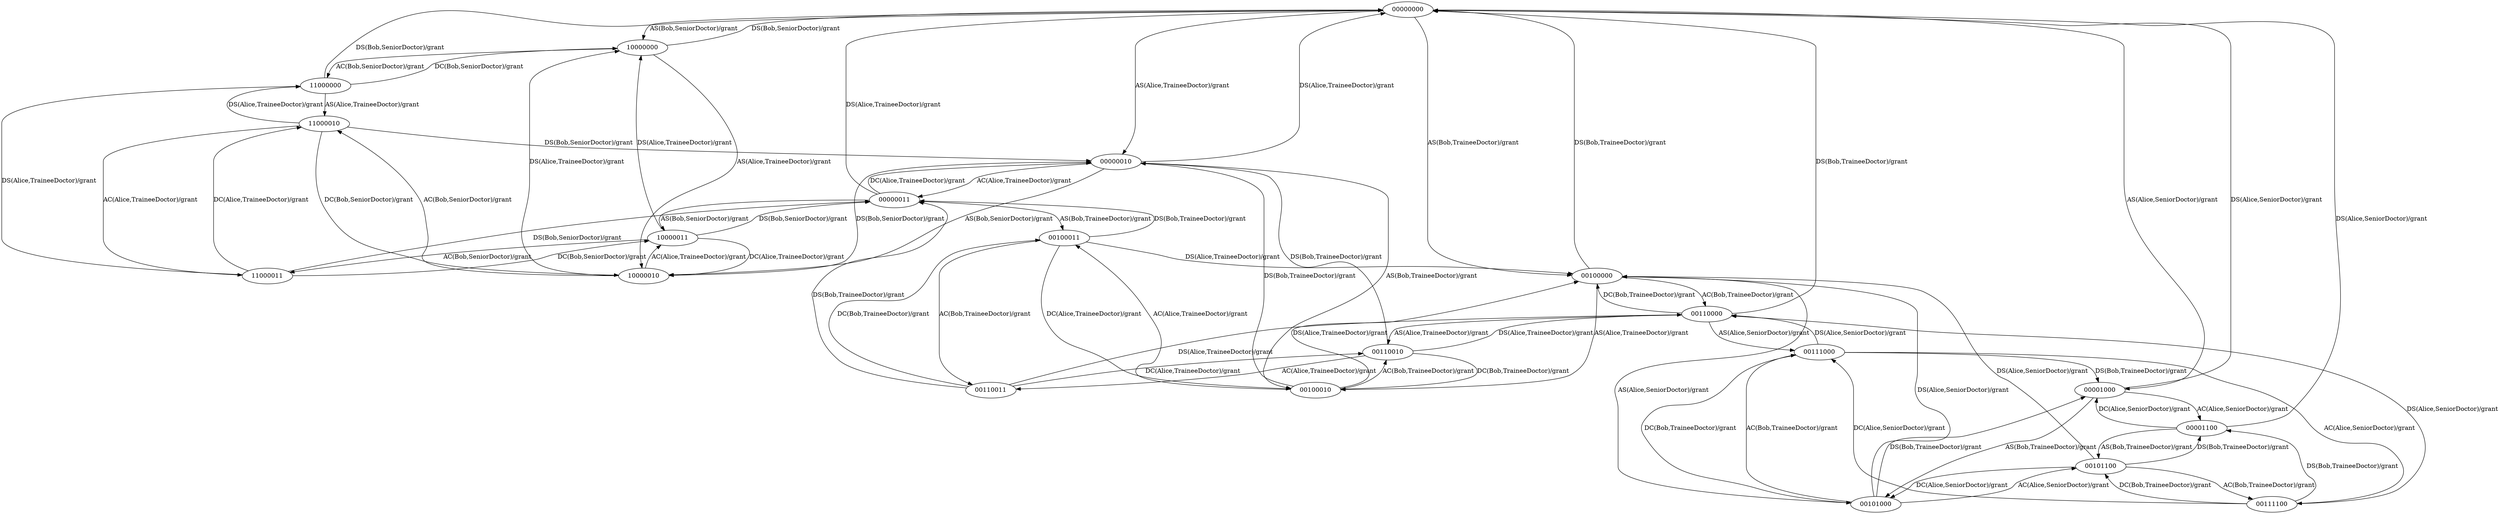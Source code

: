 digraph rbac2Fsm {
  00000000 -> 10000000 [ label ="AS(Bob,SeniorDoctor)/grant"];
  00000000 -> 00001000 [ label ="AS(Alice,SeniorDoctor)/grant"];
  00000000 -> 00100000 [ label ="AS(Bob,TraineeDoctor)/grant"];
  00000000 -> 00000010 [ label ="AS(Alice,TraineeDoctor)/grant"];
  10000000 -> 00000000 [ label ="DS(Bob,SeniorDoctor)/grant"];
  00000010 -> 10000010 [ label ="AS(Bob,SeniorDoctor)/grant"];
  10000000 -> 11000000 [ label ="AC(Bob,SeniorDoctor)/grant"];
  00100000 -> 00101000 [ label ="AS(Alice,SeniorDoctor)/grant"];
  10000000 -> 10000010 [ label ="AS(Alice,TraineeDoctor)/grant"];
  00001000 -> 00000000 [ label ="DS(Alice,SeniorDoctor)/grant"];
  00001000 -> 00001100 [ label ="AC(Alice,SeniorDoctor)/grant"];
  00000010 -> 00100010 [ label ="AS(Bob,TraineeDoctor)/grant"];
  00001000 -> 00101000 [ label ="AS(Bob,TraineeDoctor)/grant"];
  00100000 -> 00000000 [ label ="DS(Bob,TraineeDoctor)/grant"];
  00100000 -> 00110000 [ label ="AC(Bob,TraineeDoctor)/grant"];
  00100000 -> 00100010 [ label ="AS(Alice,TraineeDoctor)/grant"];
  00000010 -> 00000000 [ label ="DS(Alice,TraineeDoctor)/grant"];
  00000010 -> 00000011 [ label ="AC(Alice,TraineeDoctor)/grant"];
  10000010 -> 00000010 [ label ="DS(Bob,SeniorDoctor)/grant"];
  10000010 -> 11000010 [ label ="AC(Bob,SeniorDoctor)/grant"];
  11000000 -> 00000000 [ label ="DS(Bob,SeniorDoctor)/grant"];
  00101000 -> 00100000 [ label ="DS(Alice,SeniorDoctor)/grant"];
  11000000 -> 10000000 [ label ="DC(Bob,SeniorDoctor)/grant"];
  00100010 -> 00000010 [ label ="DS(Bob,TraineeDoctor)/grant"];
  00100010 -> 00110010 [ label ="AC(Bob,TraineeDoctor)/grant"];
  00110000 -> 00111000 [ label ="AS(Alice,SeniorDoctor)/grant"];
  00000011 -> 10000011 [ label ="AS(Bob,SeniorDoctor)/grant"];
  00100010 -> 00100000 [ label ="DS(Alice,TraineeDoctor)/grant"];
  00001100 -> 00000000 [ label ="DS(Alice,SeniorDoctor)/grant"];
  00100010 -> 00100011 [ label ="AC(Alice,TraineeDoctor)/grant"];
  00001100 -> 00001000 [ label ="DC(Alice,SeniorDoctor)/grant"];
  00101000 -> 00101100 [ label ="AC(Alice,SeniorDoctor)/grant"];
  00001100 -> 00101100 [ label ="AS(Bob,TraineeDoctor)/grant"];
  00000011 -> 00100011 [ label ="AS(Bob,TraineeDoctor)/grant"];
  00110000 -> 00000000 [ label ="DS(Bob,TraineeDoctor)/grant"];
  00101000 -> 00001000 [ label ="DS(Bob,TraineeDoctor)/grant"];
  00101000 -> 00111000 [ label ="AC(Bob,TraineeDoctor)/grant"];
  10000010 -> 10000000 [ label ="DS(Alice,TraineeDoctor)/grant"];
  10000010 -> 10000011 [ label ="AC(Alice,TraineeDoctor)/grant"];
  00110000 -> 00100000 [ label ="DC(Bob,TraineeDoctor)/grant"];
  00110000 -> 00110010 [ label ="AS(Alice,TraineeDoctor)/grant"];
  00000011 -> 00000000 [ label ="DS(Alice,TraineeDoctor)/grant"];
  11000000 -> 11000010 [ label ="AS(Alice,TraineeDoctor)/grant"];
  00000011 -> 00000010 [ label ="DC(Alice,TraineeDoctor)/grant"];
  11000010 -> 00000010 [ label ="DS(Bob,SeniorDoctor)/grant"];
  11000010 -> 10000010 [ label ="DC(Bob,SeniorDoctor)/grant"];
  11000010 -> 11000000 [ label ="DS(Alice,TraineeDoctor)/grant"];
  10000011 -> 00000011 [ label ="DS(Bob,SeniorDoctor)/grant"];
  00111000 -> 00110000 [ label ="DS(Alice,SeniorDoctor)/grant"];
  00111000 -> 00111100 [ label ="AC(Alice,SeniorDoctor)/grant"];
  11000010 -> 11000011 [ label ="AC(Alice,TraineeDoctor)/grant"];
  10000011 -> 11000011 [ label ="AC(Bob,SeniorDoctor)/grant"];
  00101100 -> 00100000 [ label ="DS(Alice,SeniorDoctor)/grant"];
  00111000 -> 00001000 [ label ="DS(Bob,TraineeDoctor)/grant"];
  00101100 -> 00101000 [ label ="DC(Alice,SeniorDoctor)/grant"];
  00101100 -> 00001100 [ label ="DS(Bob,TraineeDoctor)/grant"];
  00101100 -> 00111100 [ label ="AC(Bob,TraineeDoctor)/grant"];
  00100011 -> 00000011 [ label ="DS(Bob,TraineeDoctor)/grant"];
  00111000 -> 00101000 [ label ="DC(Bob,TraineeDoctor)/grant"];
  00100011 -> 00110011 [ label ="AC(Bob,TraineeDoctor)/grant"];
  00110010 -> 00000010 [ label ="DS(Bob,TraineeDoctor)/grant"];
  00110010 -> 00100010 [ label ="DC(Bob,TraineeDoctor)/grant"];
  00110010 -> 00110000 [ label ="DS(Alice,TraineeDoctor)/grant"];
  00110010 -> 00110011 [ label ="AC(Alice,TraineeDoctor)/grant"];
  10000011 -> 10000000 [ label ="DS(Alice,TraineeDoctor)/grant"];
  00100011 -> 00100000 [ label ="DS(Alice,TraineeDoctor)/grant"];
  10000011 -> 10000010 [ label ="DC(Alice,TraineeDoctor)/grant"];
  00100011 -> 00100010 [ label ="DC(Alice,TraineeDoctor)/grant"];
  11000011 -> 00000011 [ label ="DS(Bob,SeniorDoctor)/grant"];
  00111100 -> 00110000 [ label ="DS(Alice,SeniorDoctor)/grant"];
  11000011 -> 10000011 [ label ="DC(Bob,SeniorDoctor)/grant"];
  00111100 -> 00111000 [ label ="DC(Alice,SeniorDoctor)/grant"];
  00111100 -> 00001100 [ label ="DS(Bob,TraineeDoctor)/grant"];
  00111100 -> 00101100 [ label ="DC(Bob,TraineeDoctor)/grant"];
  00110011 -> 00000011 [ label ="DS(Bob,TraineeDoctor)/grant"];
  00110011 -> 00100011 [ label ="DC(Bob,TraineeDoctor)/grant"];
  11000011 -> 11000000 [ label ="DS(Alice,TraineeDoctor)/grant"];
  00110011 -> 00110000 [ label ="DS(Alice,TraineeDoctor)/grant"];
  11000011 -> 11000010 [ label ="DC(Alice,TraineeDoctor)/grant"];
  00110011 -> 00110010 [ label ="DC(Alice,TraineeDoctor)/grant"];
}
